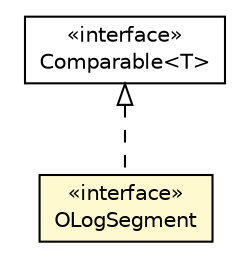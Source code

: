#!/usr/local/bin/dot
#
# Class diagram 
# Generated by UMLGraph version R5_6-24-gf6e263 (http://www.umlgraph.org/)
#

digraph G {
	edge [fontname="Helvetica",fontsize=10,labelfontname="Helvetica",labelfontsize=10];
	node [fontname="Helvetica",fontsize=10,shape=plaintext];
	nodesep=0.25;
	ranksep=0.5;
	// com.orientechnologies.orient.core.storage.impl.local.paginated.wal.OLogSegment
	c2342173 [label=<<table title="com.orientechnologies.orient.core.storage.impl.local.paginated.wal.OLogSegment" border="0" cellborder="1" cellspacing="0" cellpadding="2" port="p" bgcolor="lemonChiffon" href="./OLogSegment.html">
		<tr><td><table border="0" cellspacing="0" cellpadding="1">
<tr><td align="center" balign="center"> &#171;interface&#187; </td></tr>
<tr><td align="center" balign="center"> OLogSegment </td></tr>
		</table></td></tr>
		</table>>, URL="./OLogSegment.html", fontname="Helvetica", fontcolor="black", fontsize=10.0];
	//com.orientechnologies.orient.core.storage.impl.local.paginated.wal.OLogSegment implements java.lang.Comparable<T>
	c2343120:p -> c2342173:p [dir=back,arrowtail=empty,style=dashed];
	// java.lang.Comparable<T>
	c2343120 [label=<<table title="java.lang.Comparable" border="0" cellborder="1" cellspacing="0" cellpadding="2" port="p" href="http://java.sun.com/j2se/1.4.2/docs/api/java/lang/Comparable.html">
		<tr><td><table border="0" cellspacing="0" cellpadding="1">
<tr><td align="center" balign="center"> &#171;interface&#187; </td></tr>
<tr><td align="center" balign="center"> Comparable&lt;T&gt; </td></tr>
		</table></td></tr>
		</table>>, URL="http://java.sun.com/j2se/1.4.2/docs/api/java/lang/Comparable.html", fontname="Helvetica", fontcolor="black", fontsize=10.0];
}

